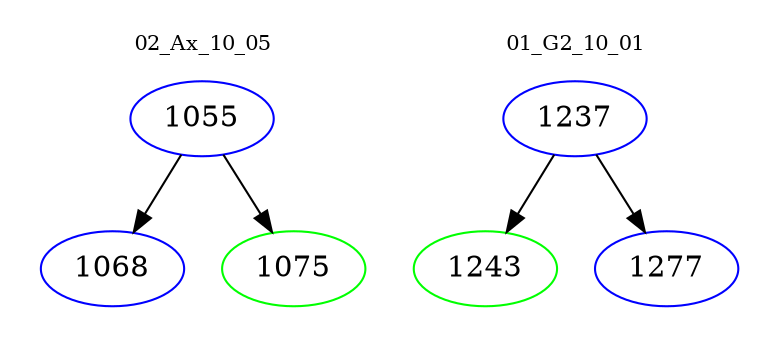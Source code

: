 digraph{
subgraph cluster_0 {
color = white
label = "02_Ax_10_05";
fontsize=10;
T0_1055 [label="1055", color="blue"]
T0_1055 -> T0_1068 [color="black"]
T0_1068 [label="1068", color="blue"]
T0_1055 -> T0_1075 [color="black"]
T0_1075 [label="1075", color="green"]
}
subgraph cluster_1 {
color = white
label = "01_G2_10_01";
fontsize=10;
T1_1237 [label="1237", color="blue"]
T1_1237 -> T1_1243 [color="black"]
T1_1243 [label="1243", color="green"]
T1_1237 -> T1_1277 [color="black"]
T1_1277 [label="1277", color="blue"]
}
}
